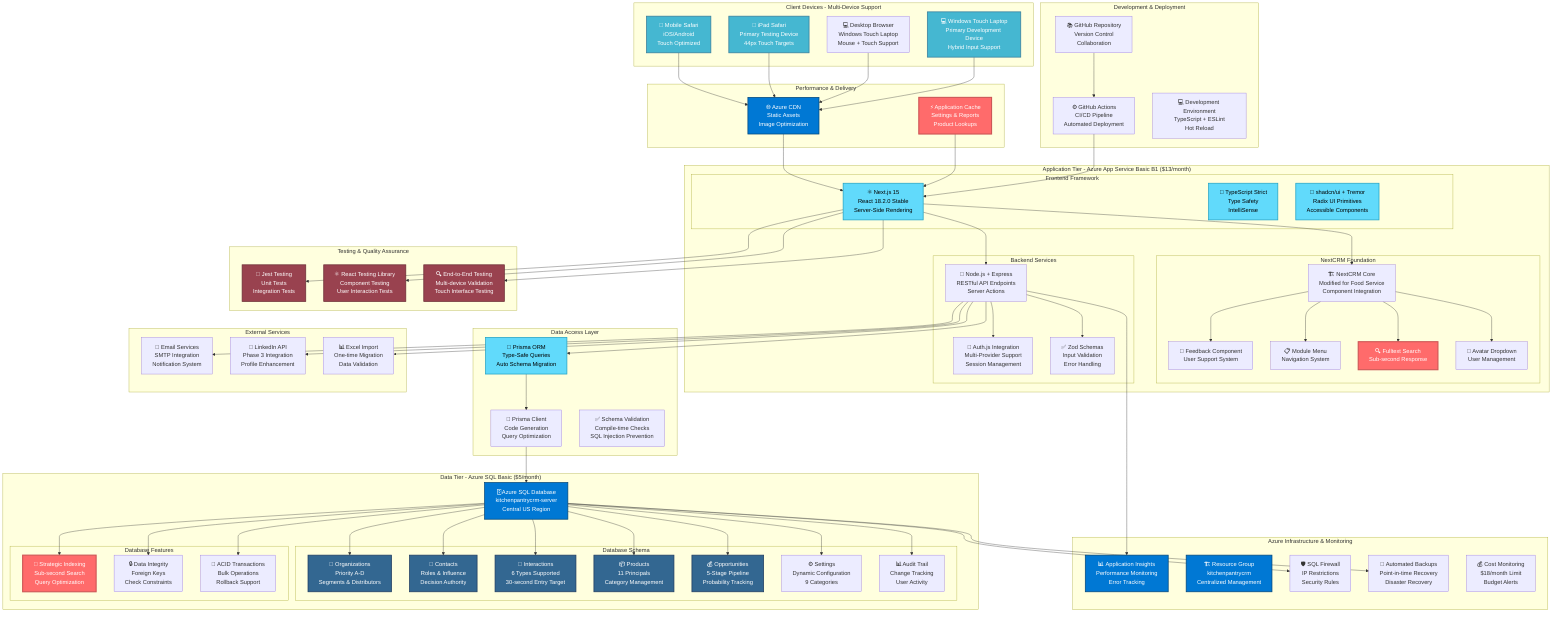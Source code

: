 graph TB
    %% Client Layer
    subgraph "Client Devices - Multi-Device Support"
        Mobile[📱 Mobile Safari<br/>iOS/Android<br/>Touch Optimized]
        Tablet[📱 iPad Safari<br/>Primary Testing Device<br/>44px Touch Targets]
        Desktop[💻 Desktop Browser<br/>Windows Touch Laptop<br/>Mouse + Touch Support]
        WindowsTouch[💻 Windows Touch Laptop<br/>Primary Development Device<br/>Hybrid Input Support]
    end

    %% CDN & Performance Layer
    subgraph "Performance & Delivery"
        CDN[🌐 Azure CDN<br/>Static Assets<br/>Image Optimization]
        Cache[⚡ Application Cache<br/>Settings & Reports<br/>Product Lookups]
    end

    %% Application Layer
    subgraph "Application Tier - Azure App Service Basic B1 ($13/month)"
        direction TB
        
        subgraph "Frontend Framework"
            NextJS[⚛️ Next.js 15<br/>React 18.2.0 Stable<br/>Server-Side Rendering]
            TypeScript[📝 TypeScript Strict<br/>Type Safety<br/>IntelliSense]
            Components[🎨 shadcn/ui + Tremor<br/>Radix UI Primitives<br/>Accessible Components]
        end
        
        subgraph "NextCRM Foundation"
            NextCRMCore[🏗️ NextCRM Core<br/>Modified for Food Service<br/>Component Integration]
            Feedback[📝 Feedback Component<br/>User Support System]
            ModuleMenu[📋 Module Menu<br/>Navigation System]
            FulltextSearch[🔍 Fulltext Search<br/>Sub-second Response]
            AvatarDropdown[👤 Avatar Dropdown<br/>User Management]
        end

        subgraph "Backend Services"
            Express[🚀 Node.js + Express<br/>RESTful API Endpoints<br/>Server Actions]
            Auth[🔐 Auth.js Integration<br/>Multi-Provider Support<br/>Session Management]
            Validation[✅ Zod Schemas<br/>Input Validation<br/>Error Handling]
        end
    end

    %% Database Layer
    subgraph "Data Tier - Azure SQL Basic ($5/month)"
        direction TB
        
        SQLServer[🗄️ Azure SQL Database<br/>kitchenpantrycrm-server<br/>Central US Region]
        
        subgraph "Database Schema"
            Organizations[🏢 Organizations<br/>Priority A-D<br/>Segments & Distributors]
            Contacts[👥 Contacts<br/>Roles & Influence<br/>Decision Authority]
            Interactions[💬 Interactions<br/>6 Types Supported<br/>30-second Entry Target]
            Products[📦 Products<br/>11 Principals<br/>Category Management]
            Opportunities[💰 Opportunities<br/>5-Stage Pipeline<br/>Probability Tracking]
            Settings[⚙️ Settings<br/>Dynamic Configuration<br/>9 Categories]
            AuditTrail[📊 Audit Trail<br/>Change Tracking<br/>User Activity]
        end
        
        subgraph "Database Features"
            Indexing[📇 Strategic Indexing<br/>Sub-second Search<br/>Query Optimization]
            Constraints[🔒 Data Integrity<br/>Foreign Keys<br/>Check Constraints]
            Transactions[🔄 ACID Transactions<br/>Bulk Operations<br/>Rollback Support]
        end
    end

    %% ORM Layer
    subgraph "Data Access Layer"
        Prisma[🔧 Prisma ORM<br/>Type-Safe Queries<br/>Auto Schema Migration]
        PrismaClient[📡 Prisma Client<br/>Code Generation<br/>Query Optimization]
        SchemaValidation[✅ Schema Validation<br/>Compile-time Checks<br/>SQL Injection Prevention]
    end

    %% Infrastructure & Monitoring
    subgraph "Azure Infrastructure & Monitoring"
        AppInsights[📊 Application Insights<br/>Performance Monitoring<br/>Error Tracking]
        ResourceGroup[🏗️ Resource Group<br/>kitchenpantrycrm<br/>Centralized Management]
        Firewall[🛡️ SQL Firewall<br/>IP Restrictions<br/>Security Rules]
        Backup[💾 Automated Backups<br/>Point-in-time Recovery<br/>Disaster Recovery]
        CostAlert[💰 Cost Monitoring<br/>$18/month Limit<br/>Budget Alerts]
    end

    %% External Integrations
    subgraph "External Services"
        Email[📧 Email Services<br/>SMTP Integration<br/>Notification System]
        LinkedIn[👔 LinkedIn API<br/>Phase 3 Integration<br/>Profile Enhancement]
        ExcelImport[📊 Excel Import<br/>One-time Migration<br/>Data Validation]
    end

    %% Testing & Quality
    subgraph "Testing & Quality Assurance"
        Jest[🧪 Jest Testing<br/>Unit Tests<br/>Integration Tests]
        ReactTesting[⚛️ React Testing Library<br/>Component Testing<br/>User Interaction Tests]
        E2E[🔍 End-to-End Testing<br/>Multi-device Validation<br/>Touch Interface Testing]
    end

    %% CI/CD Pipeline
    subgraph "Development & Deployment"
        GitHub[📚 GitHub Repository<br/>Version Control<br/>Collaboration]
        GitHubActions[⚙️ GitHub Actions<br/>CI/CD Pipeline<br/>Automated Deployment]
        DevEnvironment[💻 Development Environment<br/>TypeScript + ESLint<br/>Hot Reload]
    end

    %% Connection Flow
    Mobile --> CDN
    Tablet --> CDN
    Desktop --> CDN
    WindowsTouch --> CDN
    
    CDN --> NextJS
    Cache --> NextJS
    
    NextJS --> NextCRMCore
    NextCRMCore --> Feedback
    NextCRMCore --> ModuleMenu
    NextCRMCore --> FulltextSearch
    NextCRMCore --> AvatarDropdown
    
    NextJS --> Express
    Express --> Auth
    Express --> Validation
    
    Express --> Prisma
    Prisma --> PrismaClient
    PrismaClient --> SQLServer
    
    SQLServer --> Organizations
    SQLServer --> Contacts
    SQLServer --> Interactions
    SQLServer --> Products
    SQLServer --> Opportunities
    SQLServer --> Settings
    SQLServer --> AuditTrail
    
    SQLServer --> Indexing
    SQLServer --> Constraints
    SQLServer --> Transactions
    
    Express --> AppInsights
    SQLServer --> Backup
    SQLServer --> Firewall
    
    Express --> Email
    Express --> LinkedIn
    Express --> ExcelImport
    
    GitHub --> GitHubActions
    GitHubActions --> NextJS
    
    NextJS --> Jest
    NextJS --> ReactTesting
    NextJS --> E2E

    %% Styling
    classDef azure fill:#0078d4,stroke:#004578,stroke-width:2px,color:#fff
    classDef framework fill:#61dafb,stroke:#21a1c4,stroke-width:2px,color:#000
    classDef database fill:#336791,stroke:#1e3a5f,stroke-width:2px,color:#fff
    classDef testing fill:#99424f,stroke:#6b2d35,stroke-width:2px,color:#fff
    classDef performance fill:#ff6b6b,stroke:#cc5555,stroke-width:3px,color:#fff
    classDef mobile fill:#45b7d1,stroke:#357a99,stroke-width:2px,color:#fff
    
    class SQLServer,AppInsights,ResourceGroup,CDN azure
    class NextJS,TypeScript,Components,Prisma framework
    class Organizations,Contacts,Interactions,Products,Opportunities database
    class Jest,ReactTesting,E2E testing
    class Cache,Indexing,FulltextSearch performance
    class Mobile,Tablet,WindowsTouch mobile